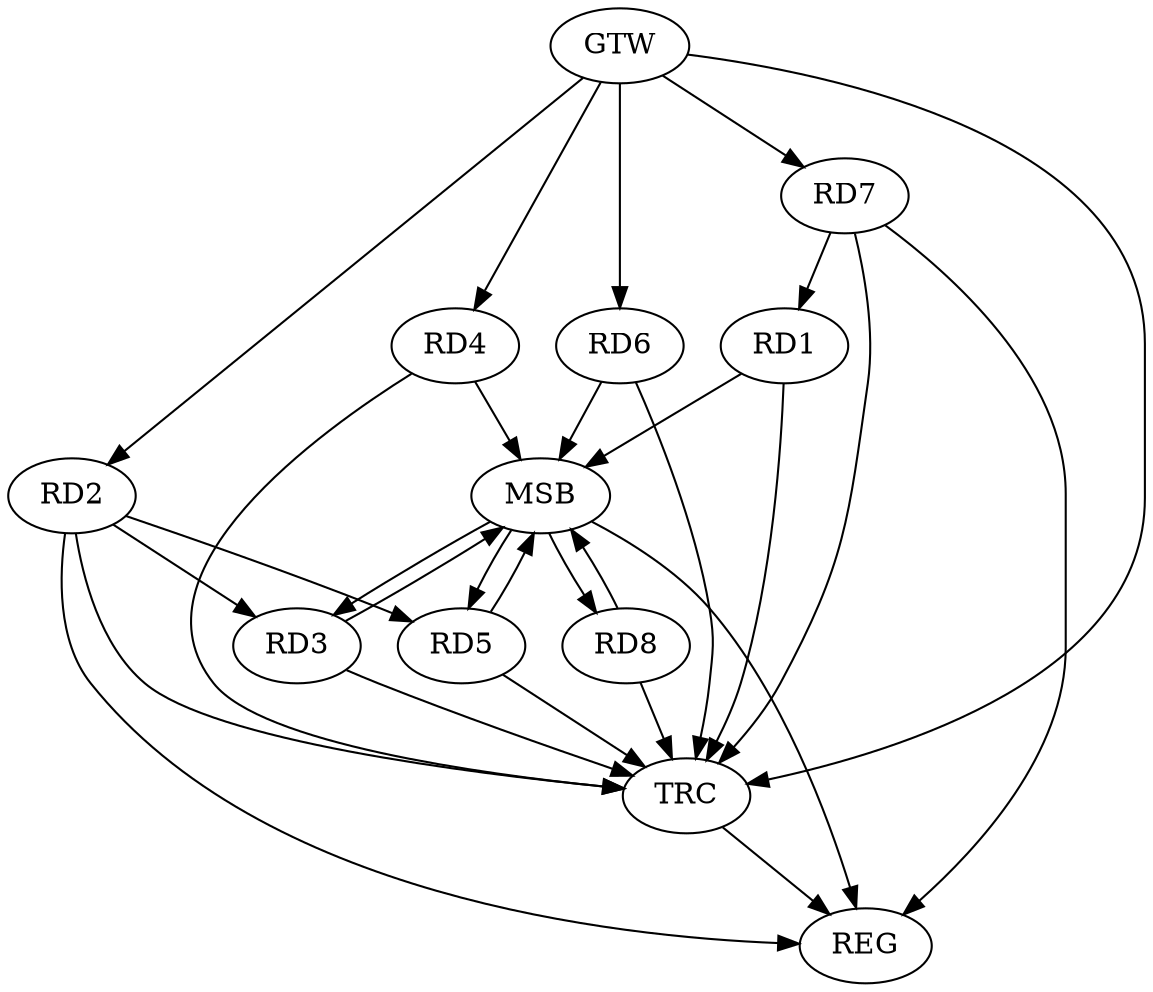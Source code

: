 strict digraph G {
  RD1 [ label="RD1" ];
  RD2 [ label="RD2" ];
  RD3 [ label="RD3" ];
  RD4 [ label="RD4" ];
  RD5 [ label="RD5" ];
  RD6 [ label="RD6" ];
  RD7 [ label="RD7" ];
  RD8 [ label="RD8" ];
  GTW [ label="GTW" ];
  REG [ label="REG" ];
  MSB [ label="MSB" ];
  TRC [ label="TRC" ];
  RD7 -> RD1;
  RD2 -> RD3;
  RD2 -> RD5;
  GTW -> RD2;
  GTW -> RD4;
  GTW -> RD6;
  GTW -> RD7;
  RD2 -> REG;
  RD7 -> REG;
  RD1 -> MSB;
  MSB -> REG;
  RD3 -> MSB;
  RD4 -> MSB;
  MSB -> RD5;
  RD5 -> MSB;
  MSB -> RD3;
  MSB -> RD8;
  RD6 -> MSB;
  RD8 -> MSB;
  RD1 -> TRC;
  RD2 -> TRC;
  RD3 -> TRC;
  RD4 -> TRC;
  RD5 -> TRC;
  RD6 -> TRC;
  RD7 -> TRC;
  RD8 -> TRC;
  GTW -> TRC;
  TRC -> REG;
}
